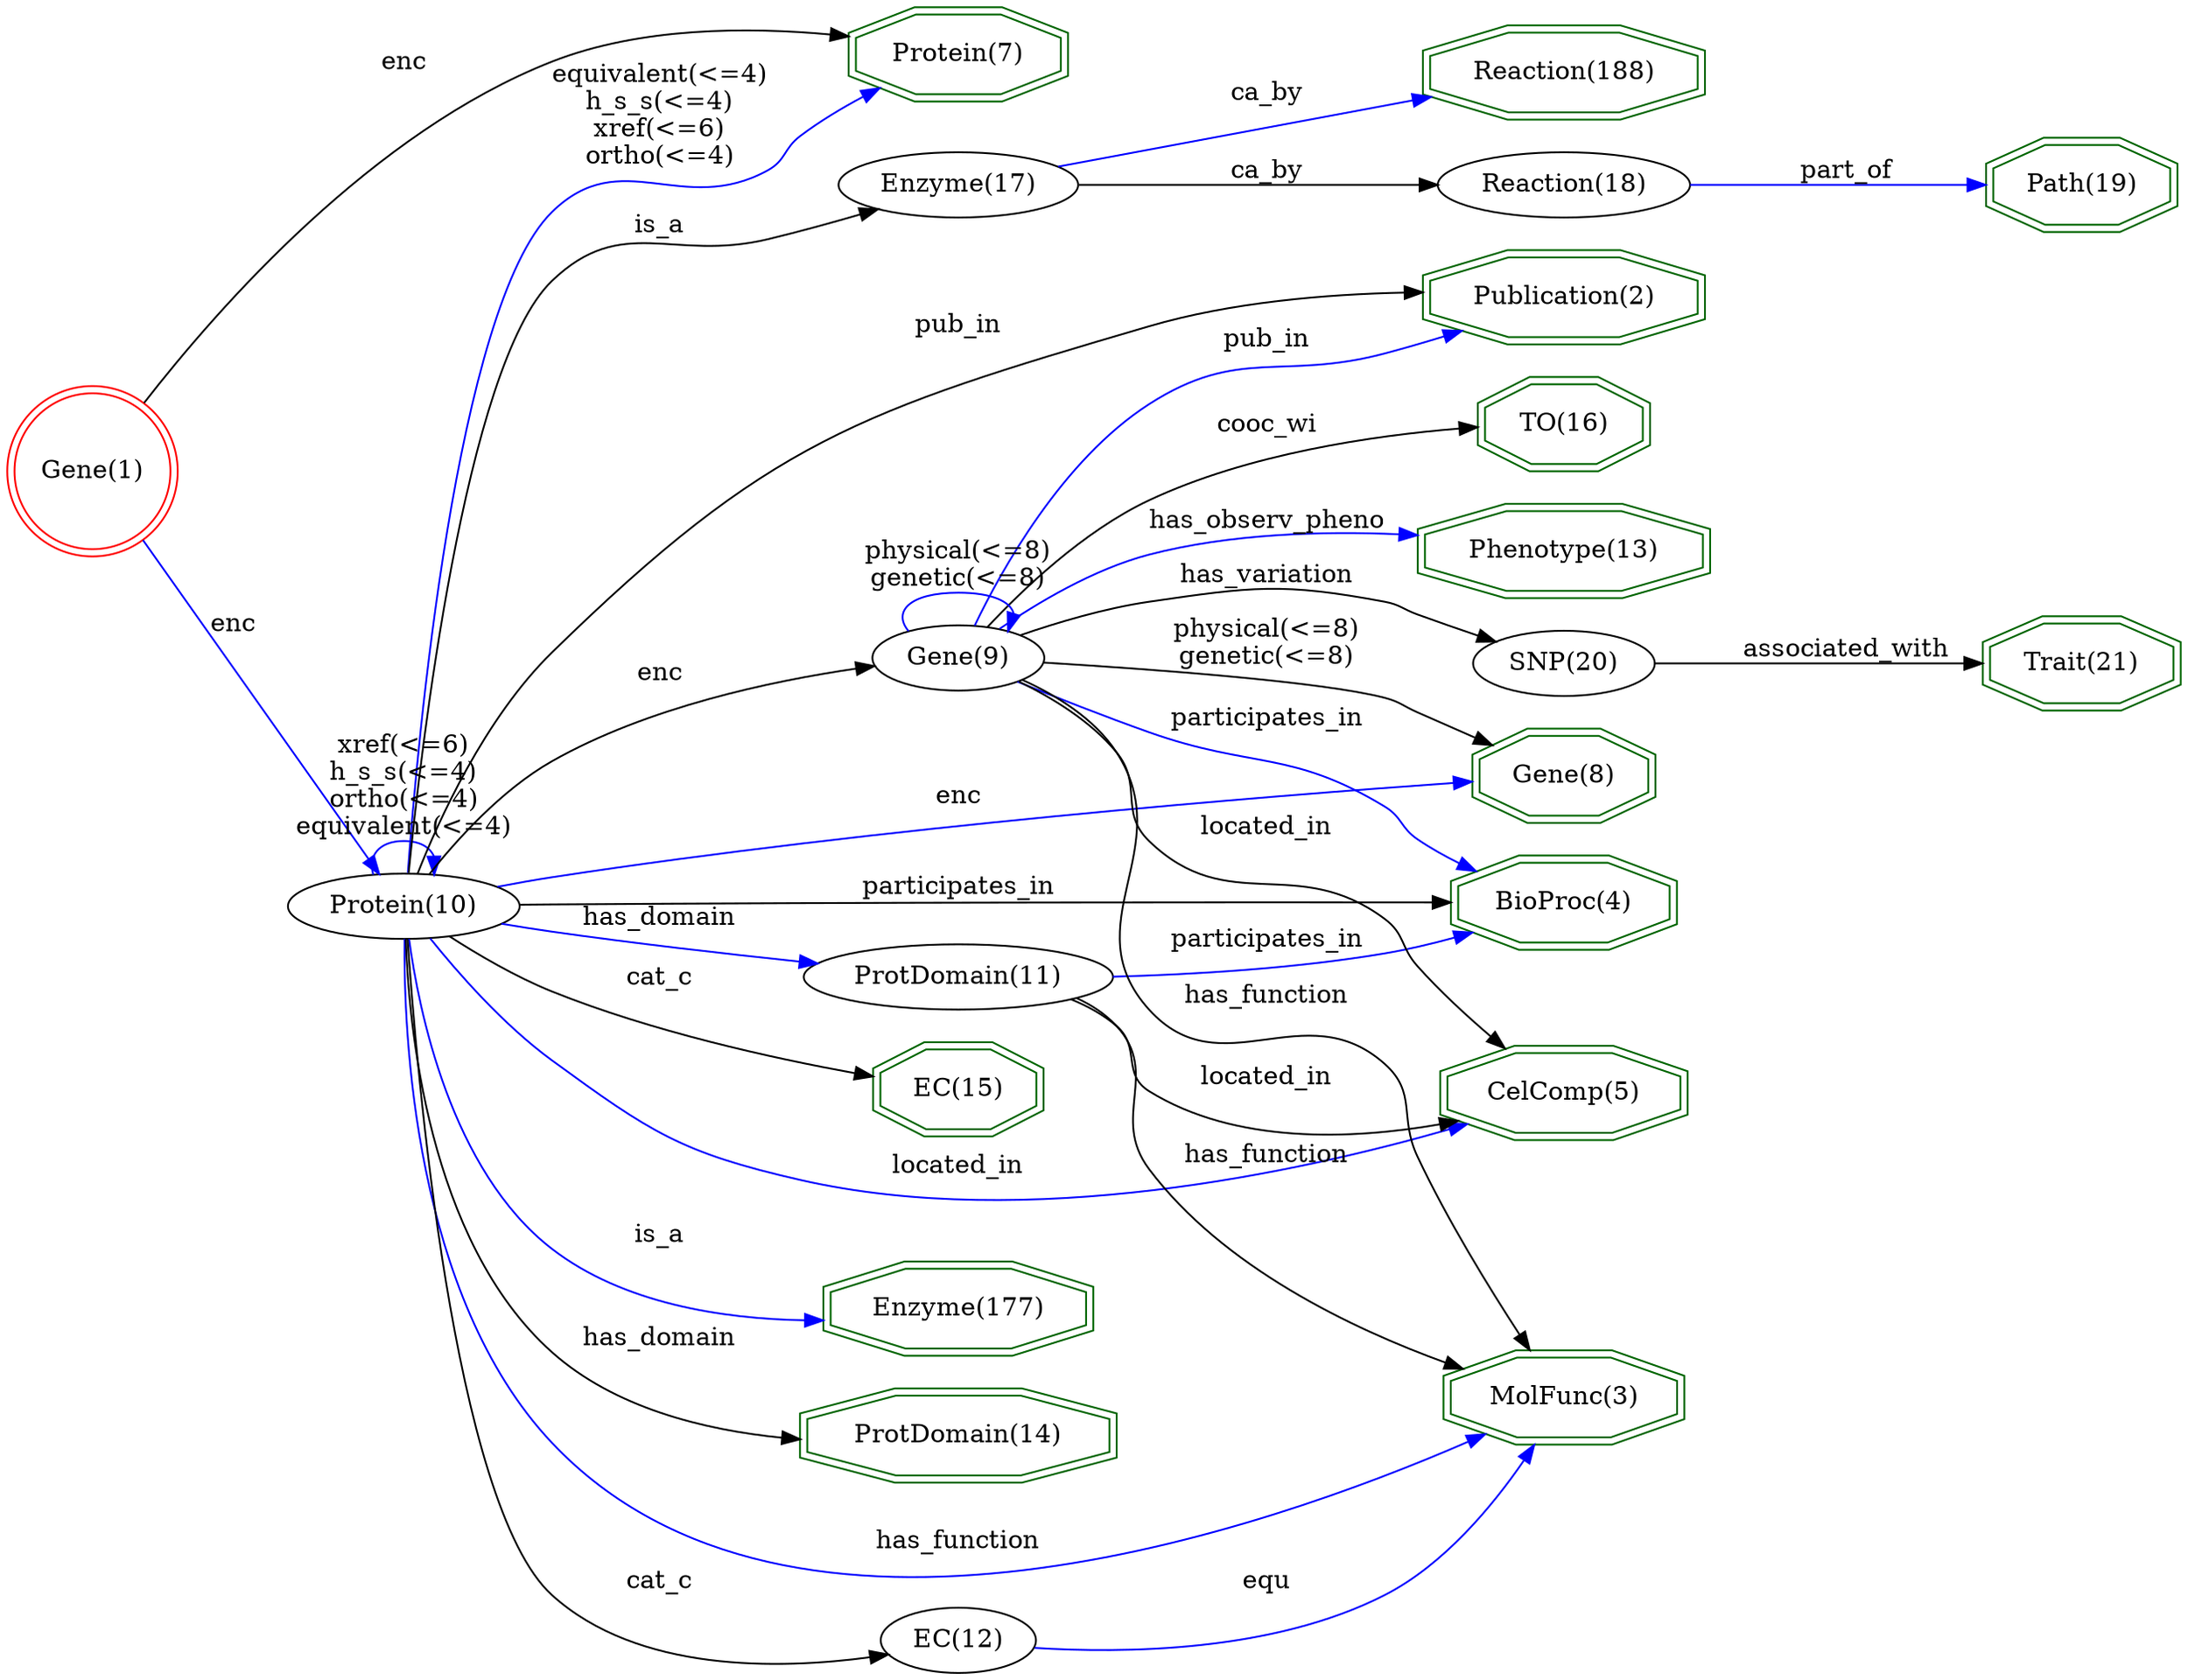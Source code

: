digraph {
	graph [_draw_="c 9 -#fffffe00 C 7 -#ffffff P 4 0 0 0 871 1030.67 871 1030.67 0 ",
		bb="0,0,1030.7,871",
		rankdir=LR,
		xdotversion=1.7
	];
	node [label="\N"];
	"BioProc(4)"	[_draw_="c 7 -#006400 p 8 789.09 392.54 789.09 407.46 757.78 418 713.5 418 682.19 407.46 682.19 392.54 713.5 382 757.78 382 c 7 -#006400 \
p 8 793.09 389.67 793.09 410.33 758.44 422 712.84 422 678.19 410.33 678.19 389.67 712.84 378 758.44 378 ",
		_ldraw_="F 14 11 -Times-Roman c 7 -#000000 T 735.64 395.8 0 62.21 10 -BioProc(4) ",
		color=darkgreen,
		height=0.61111,
		pos="735.64,400",
		shape=doubleoctagon,
		width=1.5966];
	"Reaction(188)"	[_draw_="c 7 -#006400 p 8 801.52 829.54 801.52 844.46 762.93 855 708.35 855 669.76 844.46 669.76 829.54 708.35 819 762.93 819 c 7 -#006400 \
p 8 805.53 826.49 805.53 847.51 763.47 859 707.81 859 665.75 847.51 665.75 826.49 707.81 815 763.47 815 ",
		_ldraw_="F 14 11 -Times-Roman c 7 -#000000 T 735.64 832.8 0 80.08 13 -Reaction(188) ",
		color=darkgreen,
		height=0.61111,
		pos="735.64,837",
		shape=doubleoctagon,
		width=1.9359];
	"Gene(1)"	[_draw_="c 7 -#ff0000 e 43.08 631 39.15 39.15 c 7 -#ff0000 e 43.08 631 43.15 43.15 ",
		_ldraw_="F 14 11 -Times-Roman c 7 -#000000 T 43.08 626.8 0 45.86 7 -Gene(1) ",
		color=red,
		height=1.1966,
		pos="43.077,631",
		shape=doublecircle,
		width=1.1966];
	"Protein(7)"	[_draw_="c 7 -#006400 p 8 495.98 841.54 495.98 856.46 466.97 867 425.95 867 396.94 856.46 396.94 841.54 425.95 831 466.97 831 c 7 -#006400 \
p 8 499.97 838.74 499.97 859.26 467.67 871 425.25 871 392.96 859.26 392.96 838.74 425.25 827 467.67 827 ",
		_ldraw_="F 14 11 -Times-Roman c 7 -#000000 T 446.46 844.8 0 56.77 10 -Protein(7) ",
		color=darkgreen,
		height=0.61111,
		pos="446.46,849",
		shape=doubleoctagon,
		width=1.4931];
	"Gene(1)" -> "Protein(7)"	[_draw_="c 7 -#000000 B 7 66.48 667.64 100.74 719.71 171.61 812.91 260.35 850 299.11 866.2 346.55 865.59 383.7 861.12 ",
		_hdraw_="S 5 -solid c 7 -#000000 C 7 -#000000 P 3 384.43 864.56 393.89 859.77 383.51 857.62 ",
		_ldraw_="F 14 11 -Times-Roman c 7 -#000000 T 191.97 842.8 0 19.43 3 -enc ",
		color=black,
		label=enc,
		lp="191.97,847",
		pos="e,393.89,859.77 66.478,667.64 100.74,719.71 171.61,812.91 260.35,850 299.11,866.2 346.55,865.59 383.7,861.12"];
	"Protein(10)"	[_draw_="c 7 -#000000 e 191.97 398 50.27 18 ",
		_ldraw_="F 14 11 -Times-Roman c 7 -#000000 T 191.97 393.8 0 63.77 11 -Protein(10) ",
		height=0.5,
		pos="191.97,398",
		width=1.3996];
	"Gene(1)" -> "Protein(10)"	[_draw_="c 7 -#0000ff B 4 66.87 594.85 96.67 547.57 148.18 465.88 174.48 424.16 ",
		_hdraw_="S 5 -solid c 7 -#0000ff C 7 -#0000ff P 3 177.47 425.98 179.84 415.65 171.55 422.24 ",
		_ldraw_="F 14 11 -Times-Roman c 7 -#000000 T 113.87 537.8 0 19.43 3 -enc ",
		color=blue,
		label=enc,
		lp="113.87,542",
		pos="e,179.84,415.65 66.867,594.85 96.672,547.57 148.18,465.88 174.48,424.16"];
	"Path(19)"	[_draw_="c 7 -#006400 p 8 1025.33 771.54 1025.33 786.46 999.66 797 963.37 797 937.7 786.46 937.7 771.54 963.37 761 999.66 761 c 7 -#006400 \
p 8 1029.32 768.86 1029.32 789.14 1000.45 801 962.58 801 933.71 789.14 933.71 768.86 962.58 757 1000.45 757 ",
		_ldraw_="F 14 11 -Times-Roman c 7 -#000000 T 981.52 774.8 0 48.21 8 -Path(19) ",
		color=darkgreen,
		height=0.61111,
		pos="981.52,779",
		shape=doubleoctagon,
		width=1.3307];
	"MolFunc(3)"	[_draw_="c 7 -#006400 p 8 793.03 136.54 793.03 151.46 759.41 162 711.87 162 678.25 151.46 678.25 136.54 711.87 126 759.41 126 c 7 -#006400 \
p 8 797.04 133.61 797.04 154.39 760.03 166 711.25 166 674.24 154.39 674.24 133.61 711.25 122 760.03 122 ",
		_ldraw_="F 14 11 -Times-Roman c 7 -#000000 T 735.64 139.8 0 67.66 10 -MolFunc(3) ",
		color=darkgreen,
		height=0.61111,
		pos="735.64,144",
		shape=doubleoctagon,
		width=1.7];
	"CelComp(5)"	[_draw_="c 7 -#006400 p 8 794.24 289.54 794.24 304.46 759.91 315 711.37 315 677.04 304.46 677.04 289.54 711.37 279 759.91 279 c 7 -#006400 \
p 8 798.23 286.59 798.23 307.41 760.51 319 710.77 319 673.05 307.41 673.05 286.59 710.77 275 760.51 275 ",
		_ldraw_="F 14 11 -Times-Roman c 7 -#000000 T 735.64 292.8 0 69.99 10 -CelComp(5) ",
		color=darkgreen,
		height=0.61111,
		pos="735.64,297",
		shape=doubleoctagon,
		width=1.7443];
	"Publication(2)"	[_draw_="c 7 -#006400 p 8 801.54 713.54 801.54 728.46 762.93 739 708.35 739 669.74 728.46 669.74 713.54 708.35 703 762.93 703 c 7 -#006400 \
p 8 805.55 710.49 805.55 731.51 763.47 743 707.81 743 665.73 731.51 665.73 710.49 707.81 699 763.47 699 ",
		_ldraw_="F 14 11 -Times-Roman c 7 -#000000 T 735.64 716.8 0 80.1 14 -Publication(2) ",
		color=darkgreen,
		height=0.61111,
		pos="735.64,721",
		shape=doubleoctagon,
		width=1.9362];
	"EC(15)"	[_draw_="c 7 -#006400 p 8 485.69 292.54 485.69 307.46 462.71 318 430.21 318 407.24 307.46 407.24 292.54 430.21 282 462.71 282 c 7 -#006400 \
p 8 489.7 289.98 489.7 310.02 463.59 322 429.33 322 403.22 310.02 403.22 289.98 429.33 278 463.59 278 ",
		_ldraw_="F 14 11 -Times-Roman c 7 -#000000 T 446.46 295.8 0 41.21 6 -EC(15) ",
		color=darkgreen,
		height=0.61111,
		pos="446.46,300",
		shape=doubleoctagon,
		width=1.1977];
	"Gene(8)"	[_draw_="c 7 -#006400 p 8 777.75 463.54 777.75 478.46 753.08 489 718.2 489 693.53 478.46 693.53 463.54 718.2 453 753.08 453 c 7 -#006400 \
p 8 781.73 460.9 781.73 481.1 753.9 493 717.38 493 689.55 481.1 689.55 460.9 717.38 449 753.9 449 ",
		_ldraw_="F 14 11 -Times-Roman c 7 -#000000 T 735.64 466.8 0 45.86 7 -Gene(8) ",
		color=darkgreen,
		height=0.61111,
		pos="735.64,471",
		shape=doubleoctagon,
		width=1.286];
	"TO(16)"	[_draw_="c 7 -#006400 p 8 775.1 651.54 775.1 666.46 751.98 677 719.3 677 696.18 666.46 696.18 651.54 719.3 641 751.98 641 c 7 -#006400 p \
8 779.1 648.97 779.1 669.03 752.85 681 718.43 681 692.18 669.03 692.18 648.97 718.43 637 752.85 637 ",
		_ldraw_="F 14 11 -Times-Roman c 7 -#000000 T 735.64 654.8 0 41.74 6 -TO(16) ",
		color=darkgreen,
		height=0.61111,
		pos="735.64,659",
		shape=doubleoctagon,
		width=1.2077];
	"Phenotype(13)"	[_draw_="c 7 -#006400 p 8 802.75 589.54 802.75 604.46 763.44 615 707.84 615 668.53 604.46 668.53 589.54 707.84 579 763.44 579 c 7 -#006400 \
p 8 806.74 586.47 806.74 607.53 763.96 619 707.32 619 664.55 607.53 664.55 586.47 707.32 575 763.96 575 ",
		_ldraw_="F 14 11 -Times-Roman c 7 -#000000 T 735.64 592.8 0 82.43 13 -Phenotype(13) ",
		color=darkgreen,
		height=0.61111,
		pos="735.64,597",
		shape=doubleoctagon,
		width=1.9805];
	"Trait(21)"	[_draw_="c 7 -#006400 p 8 1026.82 531.54 1026.82 546.46 1000.28 557 962.75 557 936.21 546.46 936.21 531.54 962.75 521 1000.28 521 c 7 -#006400 \
p 8 1030.83 528.83 1030.83 549.17 1001.05 561 961.98 561 932.2 549.17 932.2 528.83 961.98 517 1001.05 517 ",
		_ldraw_="F 14 11 -Times-Roman c 7 -#000000 T 981.52 534.8 0 50.05 9 -Trait(21) ",
		color=darkgreen,
		height=0.61111,
		pos="981.52,539",
		shape=doubleoctagon,
		width=1.3655];
	"Enzyme(177)"	[_draw_="c 7 -#006400 p 8 509.53 180.54 509.53 195.46 472.58 206 420.34 206 383.39 195.46 383.39 180.54 420.34 170 472.58 170 c 7 -#006400 \
p 8 513.53 177.53 513.53 198.47 473.14 210 419.78 210 379.39 198.47 379.39 177.53 419.78 166 473.14 166 ",
		_ldraw_="F 14 11 -Times-Roman c 7 -#000000 T 446.46 183.8 0 76.19 11 -Enzyme(177) ",
		color=darkgreen,
		height=0.61111,
		pos="446.46,188",
		shape=doubleoctagon,
		width=1.8621];
	"ProtDomain(14)"	[_draw_="c 7 -#006400 p 8 520.32 118.54 520.32 133.46 477.05 144 415.87 144 372.61 133.46 372.61 118.54 415.87 108 477.05 108 c 7 -#006400 \
p 8 524.32 115.4 524.32 136.6 477.54 148 415.39 148 368.6 136.6 368.6 115.4 415.39 104 477.54 104 ",
		_ldraw_="F 14 11 -Times-Roman c 7 -#000000 T 446.46 121.8 0 91.77 14 -ProtDomain(14) ",
		color=darkgreen,
		height=0.61111,
		pos="446.46,126",
		shape=doubleoctagon,
		width=2.1578];
	"Protein(10)" -> "BioProc(4)"	[_draw_="c 7 -#000000 B 4 242.47 398.18 340.11 398.54 557.54 399.35 667.79 399.75 ",
		_hdraw_="S 5 -solid c 7 -#000000 C 7 -#000000 P 3 667.78 403.25 677.79 399.79 667.81 396.25 ",
		_ldraw_="F 14 11 -Times-Roman c 7 -#000000 T 446.46 402.8 0 82.41 15 -participates_in ",
		color=black,
		label=participates_in,
		lp="446.46,407",
		pos="e,677.79,399.79 242.47,398.18 340.11,398.54 557.54,399.35 667.79,399.75"];
	"Protein(10)" -> "Protein(7)"	[_draw_="c 7 -#0000ff B 13 193.73 416.28 196.9 483.87 211.34 718.41 260.35 771 288.63 801.34 312.89 777.15 350.78 794 359.56 797.91 360.58 \
800.98 368.78 806 379.97 812.86 392.3 819.96 403.74 826.37 ",
		_hdraw_="S 5 -solid c 7 -#0000ff C 7 -#0000ff P 3 402.24 829.54 412.68 831.34 405.64 823.42 ",
		_ldraw_="F 14 11 -Times-Roman c 7 -#000000 T 305.57 838.8 0 90.43 15 -equivalent(<=4) F 14 11 -Times-Roman c 7 -#000000 T 305.57 824.8 0 \
64.01 10 -h_s_s(<=4) F 14 11 -Times-Roman c 7 -#000000 T 305.57 810.8 0 54.65 9 -xref(<=6) F 14 11 -Times-Roman c 7 -#000000 T 305.57 \
796.8 0 61.67 10 -ortho(<=4) ",
		color=blue,
		label="equivalent(<=4)\nh_s_s(<=4)\nxref(<=6)\northo(<=4)",
		lp="305.57,822",
		pos="e,412.68,831.34 193.73,416.28 196.9,483.87 211.34,718.41 260.35,771 288.63,801.34 312.89,777.15 350.78,794 359.56,797.91 360.58,\
800.98 368.78,806 379.97,812.86 392.3,819.96 403.74,826.37"];
	"Protein(10)" -> "MolFunc(3)"	[_draw_="c 7 -#0000ff B 7 192.21 379.97 191.18 332.44 194.86 202.18 260.35 126 366.41 2.64 590.96 80.26 688.17 122.23 ",
		_hdraw_="S 5 -solid c 7 -#0000ff C 7 -#0000ff P 3 686.88 125.49 697.45 126.3 689.69 119.08 ",
		_ldraw_="F 14 11 -Times-Roman c 7 -#000000 T 446.46 72.8 0 72.32 12 -has_function ",
		color=blue,
		label=has_function,
		lp="446.46,77",
		pos="e,697.45,126.3 192.21,379.97 191.18,332.44 194.86,202.18 260.35,126 366.41,2.643 590.96,80.256 688.17,122.23"];
	"Protein(10)" -> "CelComp(5)"	[_draw_="c 7 -#0000ff B 10 204.9 380.57 217.34 363.26 238.1 336.69 260.35 318 303.03 282.16 314.97 269.5 368.78 255 476.68 225.93 607.78 \
256.13 680.11 278.22 ",
		_hdraw_="S 5 -solid c 7 -#0000ff C 7 -#0000ff P 3 679.33 281.64 689.92 281.28 681.41 274.96 ",
		_ldraw_="F 14 11 -Times-Roman c 7 -#000000 T 446.46 257.8 0 58.31 10 -located_in ",
		color=blue,
		label=located_in,
		lp="446.46,262",
		pos="e,689.92,281.28 204.9,380.57 217.34,363.26 238.1,336.69 260.35,318 303.03,282.16 314.97,269.5 368.78,255 476.68,225.93 607.78,256.13 \
680.11,278.22"];
	"Protein(10)" -> "Publication(2)"	[_draw_="c 7 -#000000 B 10 198.81 416.04 208.33 443.31 229.27 495.6 260.35 531 294.8 570.24 539.44 708.16 542.14 709 578.23 720.21 619.91 \
723.87 655.24 724.46 ",
		_hdraw_="S 5 -solid c 7 -#000000 C 7 -#000000 P 3 655.48 727.96 665.51 724.55 655.54 720.96 ",
		_ldraw_="F 14 11 -Times-Roman c 7 -#000000 T 446.46 700.8 0 38.89 6 -pub_in ",
		color=black,
		label=pub_in,
		lp="446.46,705",
		pos="e,665.51,724.55 198.81,416.04 208.33,443.31 229.27,495.6 260.35,531 294.8,570.24 539.44,708.16 542.14,709 578.23,720.21 619.91,723.87 \
655.24,724.46"];
	"Protein(10)" -> "EC(15)"	[_draw_="c 7 -#000000 B 7 213.81 381.61 226.64 372.17 243.76 360.69 260.35 353 303.37 333.07 355.54 318.96 393.52 310.33 ",
		_hdraw_="S 5 -solid c 7 -#000000 C 7 -#000000 P 3 394.34 313.73 403.34 308.15 392.82 306.9 ",
		_ldraw_="F 14 11 -Times-Roman c 7 -#000000 T 305.57 355.8 0 29.53 5 -cat_c ",
		color=black,
		label=cat_c,
		lp="305.57,360",
		pos="e,403.34,308.15 213.81,381.61 226.64,372.17 243.76,360.69 260.35,353 303.37,333.07 355.54,318.96 393.52,310.33"];
	"Protein(10)" -> "Gene(8)"	[_draw_="c 7 -#0000ff B 7 234.18 407.83 242.8 409.7 251.85 411.53 260.35 413 410.93 439.05 590.37 457.64 679.18 466.02 ",
		_hdraw_="S 5 -solid c 7 -#0000ff C 7 -#0000ff P 3 679.02 469.52 689.3 466.97 679.67 462.55 ",
		_ldraw_="F 14 11 -Times-Roman c 7 -#000000 T 446.46 452.8 0 19.43 3 -enc ",
		color=blue,
		label=enc,
		lp="446.46,457",
		pos="e,689.3,466.97 234.18,407.83 242.8,409.7 251.85,411.53 260.35,413 410.93,439.05 590.37,457.64 679.18,466.02"];
	"Protein(10)" -> "Enzyme(177)"	[_draw_="c 7 -#0000ff B 7 194 379.8 197.14 342.95 209.77 259.46 260.35 218 290.39 193.38 332.62 185.19 369.17 183.47 ",
		_hdraw_="S 5 -solid c 7 -#0000ff C 7 -#0000ff P 3 369.43 186.96 379.31 183.14 369.2 179.96 ",
		_ldraw_="F 14 11 -Times-Roman c 7 -#000000 T 305.57 220.8 0 22.55 4 -is_a ",
		color=blue,
		label=is_a,
		lp="305.57,225",
		pos="e,379.31,183.14 194,379.8 197.14,342.95 209.77,259.46 260.35,218 290.39,193.38 332.62,185.19 369.17,183.47"];
	"Protein(10)" -> "ProtDomain(14)"	[_draw_="c 7 -#000000 B 7 192.52 379.95 192.5 336.58 198.81 225.85 260.35 168 286.58 143.35 324.12 132.09 358.55 127.28 ",
		_hdraw_="S 5 -solid c 7 -#000000 C 7 -#000000 P 3 359.14 130.73 368.64 126.04 358.29 123.78 ",
		_ldraw_="F 14 11 -Times-Roman c 7 -#000000 T 305.57 170.8 0 67.66 10 -has_domain ",
		color=black,
		label=has_domain,
		lp="305.57,175",
		pos="e,368.64,126.04 192.52,379.95 192.5,336.58 198.81,225.85 260.35,168 286.58,143.35 324.12,132.09 358.55,127.28"];
	"Protein(10)" -> "Protein(10)"	[_draw_="c 7 -#0000ff B 7 178.04 415.41 175.44 425.09 180.08 434 191.97 434 199.39 434 203.99 430.52 205.76 425.54 ",
		_hdraw_="S 5 -solid c 7 -#0000ff C 7 -#0000ff P 3 209.26 425.45 205.89 415.41 202.26 425.36 ",
		_ldraw_="F 14 11 -Times-Roman c 7 -#000000 T 191.97 478.8 0 54.65 9 -xref(<=6) F 14 11 -Times-Roman c 7 -#000000 T 191.97 464.8 0 64.01 10 \
-h_s_s(<=4) F 14 11 -Times-Roman c 7 -#000000 T 191.97 450.8 0 61.67 10 -ortho(<=4) F 14 11 -Times-Roman c 7 -#000000 T 191.97 436.8 \
0 90.43 15 -equivalent(<=4) ",
		color=blue,
		label="xref(<=6)\nh_s_s(<=4)\northo(<=4)\nequivalent(<=4)",
		lp="191.97,462",
		pos="e,205.89,415.41 178.04,415.41 175.44,425.09 180.08,434 191.97,434 199.39,434 203.99,430.52 205.76,425.54"];
	"Enzyme(17)"	[_draw_="c 7 -#000000 e 446.46 779 53.63 18 ",
		_ldraw_="F 14 11 -Times-Roman c 7 -#000000 T 446.46 774.8 0 69.19 10 -Enzyme(17) ",
		height=0.5,
		pos="446.46,779",
		width=1.4949];
	"Protein(10)" -> "Enzyme(17)"	[_draw_="c 7 -#000000 B 7 194.1 416.21 198.39 479.35 215.75 687.55 260.35 734 261.53 735.23 337.86 753.51 392.12 766.39 ",
		_hdraw_="S 5 -solid c 7 -#000000 C 7 -#000000 P 3 391.43 769.83 401.97 768.73 393.05 763.01 ",
		_ldraw_="F 14 11 -Times-Roman c 7 -#000000 T 305.57 757.8 0 22.55 4 -is_a ",
		color=black,
		label=is_a,
		lp="305.57,762",
		pos="e,401.97,768.73 194.1,416.21 198.39,479.35 215.75,687.55 260.35,734 261.53,735.23 337.86,753.51 392.12,766.39"];
	"EC(12)"	[_draw_="c 7 -#000000 e 446.46 18 36.28 18 ",
		_ldraw_="F 14 11 -Times-Roman c 7 -#000000 T 446.46 13.8 0 41.21 6 -EC(12) ",
		height=0.5,
		pos="446.46,18",
		width=1.0039];
	"Protein(10)" -> "EC(12)"	[_draw_="c 7 -#000000 B 7 193.74 379.57 196.89 313.64 211.09 90.93 260.35 44 297.72 8.41 360.09 7 401.98 11.04 ",
		_hdraw_="S 5 -solid c 7 -#000000 C 7 -#000000 P 3 401.84 14.55 412.16 12.17 402.61 7.59 ",
		_ldraw_="F 14 11 -Times-Roman c 7 -#000000 T 305.57 46.8 0 29.53 5 -cat_c ",
		color=black,
		label=cat_c,
		lp="305.57,51",
		pos="e,412.16,12.171 193.74,379.57 196.89,313.64 211.09,90.927 260.35,44 297.72,8.4053 360.09,6.9998 401.98,11.043"];
	"ProtDomain(11)"	[_draw_="c 7 -#000000 e 446.46 358 68 18 ",
		_ldraw_="F 14 11 -Times-Roman c 7 -#000000 T 446.46 353.8 0 91.25 14 -ProtDomain(11) ",
		height=0.5,
		pos="446.46,358",
		width=1.8819];
	"Protein(10)" -> "ProtDomain(11)"	[_draw_="c 7 -#0000ff B 7 235.3 388.76 243.59 387.08 252.23 385.41 260.35 384 298.04 377.45 340.26 371.42 374.85 366.82 ",
		_hdraw_="S 5 -solid c 7 -#0000ff C 7 -#0000ff P 3 375.41 370.27 384.86 365.5 374.49 363.33 ",
		_ldraw_="F 14 11 -Times-Roman c 7 -#000000 T 305.57 386.8 0 67.66 10 -has_domain ",
		color=blue,
		label=has_domain,
		lp="305.57,391",
		pos="e,384.86,365.5 235.3,388.76 243.59,387.08 252.23,385.41 260.35,384 298.04,377.45 340.26,371.42 374.85,366.82"];
	"Gene(9)"	[_draw_="c 7 -#000000 e 446.46 532 39.15 18 ",
		_ldraw_="F 14 11 -Times-Roman c 7 -#000000 T 446.46 527.8 0 45.86 7 -Gene(9) ",
		height=0.5,
		pos="446.46,532",
		width=1.0855];
	"Protein(10)" -> "Gene(9)"	[_draw_="c 7 -#000000 B 7 203.94 415.77 215.77 433.5 236.19 460.31 260.35 476 302.83 503.59 359.53 518.11 398.94 525.38 ",
		_hdraw_="S 5 -solid c 7 -#000000 C 7 -#000000 P 3 398.36 528.84 408.82 527.12 399.57 521.94 ",
		_ldraw_="F 14 11 -Times-Roman c 7 -#000000 T 305.57 515.8 0 19.43 3 -enc ",
		color=black,
		label=enc,
		lp="305.57,520",
		pos="e,408.82,527.12 203.94,415.77 215.77,433.5 236.19,460.31 260.35,476 302.83,503.59 359.53,518.11 398.94,525.38"];
	"Enzyme(17)" -> "Reaction(188)"	[_draw_="c 7 -#0000ff B 4 492.97 788.19 538.58 797.4 609.49 811.72 662.73 822.48 ",
		_hdraw_="S 5 -solid c 7 -#0000ff C 7 -#0000ff P 3 662.29 825.96 672.79 824.51 663.68 819.1 ",
		_ldraw_="F 14 11 -Times-Roman c 7 -#000000 T 594.24 820.8 0 33.43 5 -ca_by ",
		color=blue,
		label=ca_by,
		lp="594.24,825",
		pos="e,672.79,824.51 492.97,788.19 538.58,797.4 609.49,811.72 662.73,822.48"];
	"Reaction(18)"	[_draw_="c 7 -#000000 e 735.64 779 56.04 18 ",
		_ldraw_="F 14 11 -Times-Roman c 7 -#000000 T 735.64 774.8 0 73.08 12 -Reaction(18) ",
		height=0.5,
		pos="735.64,779",
		width=1.5631];
	"Enzyme(17)" -> "Reaction(18)"	[_draw_="c 7 -#000000 B 4 500.47 779 547.93 779 617.7 779 668.73 779 ",
		_hdraw_="S 5 -solid c 7 -#000000 C 7 -#000000 P 3 669 782.5 679 779 669 775.5 ",
		_ldraw_="F 14 11 -Times-Roman c 7 -#000000 T 594.24 781.8 0 33.43 5 -ca_by ",
		color=black,
		label=ca_by,
		lp="594.24,786",
		pos="e,679,779 500.47,779 547.93,779 617.7,779 668.73,779"];
	"EC(12)" -> "MolFunc(3)"	[_draw_="c 7 -#0000ff B 7 482.39 15.41 523.94 13.87 594.23 16.29 646.34 44 676.26 59.91 700.82 90.3 716.38 113.42 ",
		_hdraw_="S 5 -solid c 7 -#0000ff C 7 -#0000ff P 3 713.5 115.41 721.89 121.88 719.36 111.59 ",
		_ldraw_="F 14 11 -Times-Roman c 7 -#000000 T 594.24 46.8 0 20.21 3 -equ ",
		color=blue,
		label=equ,
		lp="594.24,51",
		pos="e,721.89,121.88 482.39,15.408 523.94,13.875 594.23,16.288 646.34,44 676.26,59.909 700.82,90.297 716.38,113.42"];
	"ProtDomain(11)" -> "BioProc(4)"	[_draw_="c 7 -#0000ff B 7 514.26 358.77 553.1 360.19 602.82 363.69 646.34 372 658.44 374.31 671.19 377.74 683.14 381.42 ",
		_hdraw_="S 5 -solid c 7 -#0000ff C 7 -#0000ff P 3 682.35 384.84 692.95 384.55 684.48 378.17 ",
		_ldraw_="F 14 11 -Times-Roman c 7 -#000000 T 594.24 374.8 0 82.41 15 -participates_in ",
		color=blue,
		label=participates_in,
		lp="594.24,379",
		pos="e,692.95,384.55 514.26,358.77 553.1,360.19 602.82,363.69 646.34,372 658.44,374.31 671.19,377.74 683.14,381.42"];
	"ProtDomain(11)" -> "MolFunc(3)"	[_draw_="c 7 -#000000 B 10 500.69 346.98 509.46 343.14 517.75 337.97 524.14 331 545.85 307.32 523.01 286.8 542.14 261 577.09 213.88 637.17 \
181.82 680.93 163.33 ",
		_hdraw_="S 5 -solid c 7 -#000000 C 7 -#000000 P 3 682.37 166.53 690.28 159.49 679.7 160.05 ",
		_ldraw_="F 14 11 -Times-Roman c 7 -#000000 T 594.24 263.8 0 72.32 12 -has_function ",
		color=black,
		label=has_function,
		lp="594.24,268",
		pos="e,690.28,159.49 500.69,346.98 509.46,343.14 517.75,337.97 524.14,331 545.85,307.32 523.01,286.8 542.14,261 577.09,213.88 637.17,\
181.82 680.93,163.33"];
	"ProtDomain(11)" -> "CelComp(5)"	[_draw_="c 7 -#000000 B 10 498.16 346.09 507.48 342.32 516.62 337.4 524.14 331 536.87 320.17 527.8 306.57 542.14 298 580.89 274.86 632.33 \
275.86 672.29 281.96 ",
		_hdraw_="S 5 -solid c 7 -#000000 C 7 -#000000 P 3 671.75 285.42 682.18 283.61 672.9 278.52 ",
		_ldraw_="F 14 11 -Times-Roman c 7 -#000000 T 594.24 300.8 0 58.31 10 -located_in ",
		color=black,
		label=located_in,
		lp="594.24,305",
		pos="e,682.18,283.61 498.16,346.09 507.48,342.32 516.62,337.4 524.14,331 536.87,320.17 527.8,306.57 542.14,298 580.89,274.86 632.33,275.86 \
672.29,281.96"];
	"Gene(9)" -> "BioProc(4)"	[_draw_="c 7 -#0000ff B 13 475.56 519.91 494.35 511.88 519.67 501.17 542.14 492 588.22 473.2 601.79 473.17 646.34 451 654.74 446.82 656.27 \
444.76 664.34 440 673.51 434.59 683.41 428.88 692.8 423.52 ",
		_hdraw_="S 5 -solid c 7 -#0000ff C 7 -#0000ff P 3 694.65 426.5 701.62 418.51 691.19 420.41 ",
		_ldraw_="F 14 11 -Times-Roman c 7 -#000000 T 594.24 494.8 0 82.41 15 -participates_in ",
		color=blue,
		label=participates_in,
		lp="594.24,499",
		pos="e,701.62,418.51 475.56,519.91 494.35,511.88 519.67,501.17 542.14,492 588.22,473.2 601.79,473.17 646.34,451 654.74,446.82 656.27,\
444.76 664.34,440 673.51,434.59 683.41,428.88 692.8,423.52"];
	"Gene(9)" -> "MolFunc(3)"	[_draw_="c 7 -#000000 B 16 476.16 519.94 492.96 511.33 512.99 498.07 524.14 480 556.39 427.73 502.29 389.73 542.14 343 573.5 306.24 610.78 \
344.7 646.34 312 662.5 297.14 654.84 285.79 664.34 266 679.64 234.15 700.07 199.38 714.97 175.13 ",
		_hdraw_="S 5 -solid c 7 -#000000 C 7 -#000000 P 3 718.09 176.73 720.38 166.38 712.14 173.05 ",
		_ldraw_="F 14 11 -Times-Roman c 7 -#000000 T 594.24 345.8 0 72.32 12 -has_function ",
		color=black,
		label=has_function,
		lp="594.24,350",
		pos="e,720.38,166.38 476.16,519.94 492.96,511.33 512.99,498.07 524.14,480 556.39,427.73 502.29,389.73 542.14,343 573.5,306.24 610.78,\
344.7 646.34,312 662.5,297.14 654.84,285.79 664.34,266 679.64,234.15 700.07,199.38 714.97,175.13"];
	"Gene(9)" -> "CelComp(5)"	[_draw_="c 7 -#000000 B 16 474.35 519.13 490.67 510.14 510.85 496.76 524.14 480 538.04 462.47 526.53 449.02 542.14 433 577.11 397.12 605.77 \
419.39 646.34 390 656.3 382.79 656.04 378.07 664.34 369 677.45 354.67 692.44 339.21 705.19 326.3 ",
		_hdraw_="S 5 -solid c 7 -#000000 C 7 -#000000 P 3 707.85 328.58 712.41 319.02 702.88 323.65 ",
		_ldraw_="F 14 11 -Times-Roman c 7 -#000000 T 594.24 435.8 0 58.31 10 -located_in ",
		color=black,
		label=located_in,
		lp="594.24,440",
		pos="e,712.41,319.02 474.35,519.13 490.67,510.14 510.85,496.76 524.14,480 538.04,462.47 526.53,449.02 542.14,433 577.11,397.12 605.77,\
419.39 646.34,390 656.3,382.79 656.04,378.07 664.34,369 677.45,354.67 692.44,339.21 705.19,326.3"];
	"Gene(9)" -> "Publication(2)"	[_draw_="c 7 -#0000ff B 10 455.11 549.74 468.47 578.58 498.82 635.49 542.14 666 581.45 693.68 600.13 681.77 646.34 695 655.03 697.49 664.19 \
700.14 673.18 702.78 ",
		_hdraw_="S 5 -solid c 7 -#0000ff C 7 -#0000ff P 3 672.27 706.16 682.85 705.61 674.24 699.44 ",
		_ldraw_="F 14 11 -Times-Roman c 7 -#000000 T 594.24 697.8 0 38.89 6 -pub_in ",
		color=blue,
		label=pub_in,
		lp="594.24,702",
		pos="e,682.85,705.61 455.11,549.74 468.47,578.58 498.82,635.49 542.14,666 581.45,693.68 600.13,681.77 646.34,695 655.03,697.49 664.19,\
700.14 673.18,702.78"];
	"Gene(9)" -> "Gene(8)"	[_draw_="c 7 -#000000 B 7 485.86 531.21 526.39 529.59 591.83 524.68 646.34 510 662.67 505.6 679.84 498.61 694.66 491.76 ",
		_hdraw_="S 5 -solid c 7 -#000000 C 7 -#000000 P 3 696.5 494.76 704.02 487.3 693.49 488.44 ",
		_ldraw_="F 14 11 -Times-Roman c 7 -#000000 T 594.24 543.8 0 78.77 13 -physical(<=8) F 14 11 -Times-Roman c 7 -#000000 T 594.24 529.8 0 72.54 \
12 -genetic(<=8) ",
		color=black,
		label="physical(<=8)\ngenetic(<=8)",
		lp="594.24,541",
		pos="e,704.02,487.3 485.86,531.21 526.39,529.59 591.83,524.68 646.34,510 662.67,505.6 679.84,498.61 694.66,491.76"];
	"Gene(9)" -> "TO(16)"	[_draw_="c 7 -#000000 B 7 461.38 548.65 478.41 567.9 509.08 599.09 542.14 616 586.18 638.52 641.79 649.31 681.91 654.45 ",
		_hdraw_="S 5 -solid c 7 -#000000 C 7 -#000000 P 3 681.67 657.94 692.02 655.66 682.51 650.99 ",
		_ldraw_="F 14 11 -Times-Roman c 7 -#000000 T 594.24 650.8 0 47.43 7 -cooc_wi ",
		color=black,
		label=cooc_wi,
		lp="594.24,655",
		pos="e,692.02,655.66 461.38,548.65 478.41,567.9 509.08,599.09 542.14,616 586.18,638.52 641.79,649.31 681.91,654.45"];
	"Gene(9)" -> "Phenotype(13)"	[_draw_="c 7 -#0000ff B 7 468.89 546.96 487.37 559.01 515.25 575.17 542.14 583 578.01 593.44 619.15 597.45 654.17 598.64 ",
		_hdraw_="S 5 -solid c 7 -#0000ff C 7 -#0000ff P 3 654.25 602.14 664.34 598.91 654.44 595.14 ",
		_ldraw_="F 14 11 -Times-Roman c 7 -#000000 T 594.24 600.8 0 104.2 16 -has_observ_pheno ",
		color=blue,
		label=has_observ_pheno,
		lp="594.24,605",
		pos="e,664.34,598.91 468.89,546.96 487.37,559.01 515.25,575.17 542.14,583 578.01,593.44 619.15,597.45 654.17,598.64"];
	"Gene(9)" -> "Gene(9)"	[_draw_="c 7 -#0000ff B 7 423.04 546.79 415.41 557.42 423.22 568 446.46 568 462.08 568 470.73 563.22 472.41 556.86 ",
		_hdraw_="S 5 -solid c 7 -#0000ff C 7 -#0000ff P 3 475.71 555.64 469.88 546.79 468.92 557.34 ",
		_ldraw_="F 14 11 -Times-Roman c 7 -#000000 T 446.46 584.8 0 78.77 13 -physical(<=8) F 14 11 -Times-Roman c 7 -#000000 T 446.46 570.8 0 72.54 \
12 -genetic(<=8) ",
		color=blue,
		label="physical(<=8)\ngenetic(<=8)",
		lp="446.46,582",
		pos="e,469.88,546.79 423.04,546.79 415.41,557.42 423.22,568 446.46,568 462.08,568 470.73,563.22 472.41,556.86"];
	"SNP(20)"	[_draw_="c 7 -#000000 e 735.64 539 41.13 18 ",
		_ldraw_="F 14 11 -Times-Roman c 7 -#000000 T 735.64 534.8 0 49.01 7 -SNP(20) ",
		height=0.5,
		pos="735.64,539",
		width=1.1406];
	"Gene(9)" -> "SNP(20)"	[_draw_="c 7 -#000000 B 10 476.79 543.46 495.23 550.03 519.7 557.64 542.14 561 587.94 567.86 600.38 566.64 646.34 561 661.23 559.17 677.22 \
555.67 691.45 552 ",
		_hdraw_="S 5 -solid c 7 -#000000 C 7 -#000000 P 3 692.71 555.28 701.46 549.31 690.89 548.52 ",
		_ldraw_="F 14 11 -Times-Roman c 7 -#000000 T 594.24 567.8 0 75.42 13 -has_variation ",
		color=black,
		label=has_variation,
		lp="594.24,572",
		pos="e,701.46,549.31 476.79,543.46 495.23,550.03 519.7,557.64 542.14,561 587.94,567.86 600.38,566.64 646.34,561 661.23,559.17 677.22,\
555.67 691.45,552"];
	"Reaction(18)" -> "Path(19)"	[_draw_="c 7 -#0000ff B 4 791.98 779 831.28 779 883.9 779 923.56 779 ",
		_hdraw_="S 5 -solid c 7 -#0000ff C 7 -#0000ff P 3 923.6 782.5 933.6 779 923.6 775.5 ",
		_ldraw_="F 14 11 -Times-Roman c 7 -#000000 T 869.65 781.8 0 40.43 7 -part_of ",
		color=blue,
		label=part_of,
		lp="869.65,786",
		pos="e,933.6,779 791.98,779 831.28,779 883.9,779 923.56,779"];
	"SNP(20)" -> "Trait(21)"	[_draw_="c 7 -#000000 B 4 776.91 539 816.45 539 877.18 539 922.04 539 ",
		_hdraw_="S 5 -solid c 7 -#000000 C 7 -#000000 P 3 922.21 542.5 932.21 539 922.21 535.5 ",
		_ldraw_="F 14 11 -Times-Roman c 7 -#000000 T 869.65 541.8 0 89.42 15 -associated_with ",
		color=black,
		label=associated_with,
		lp="869.65,546",
		pos="e,932.21,539 776.91,539 816.45,539 877.18,539 922.04,539"];
}
